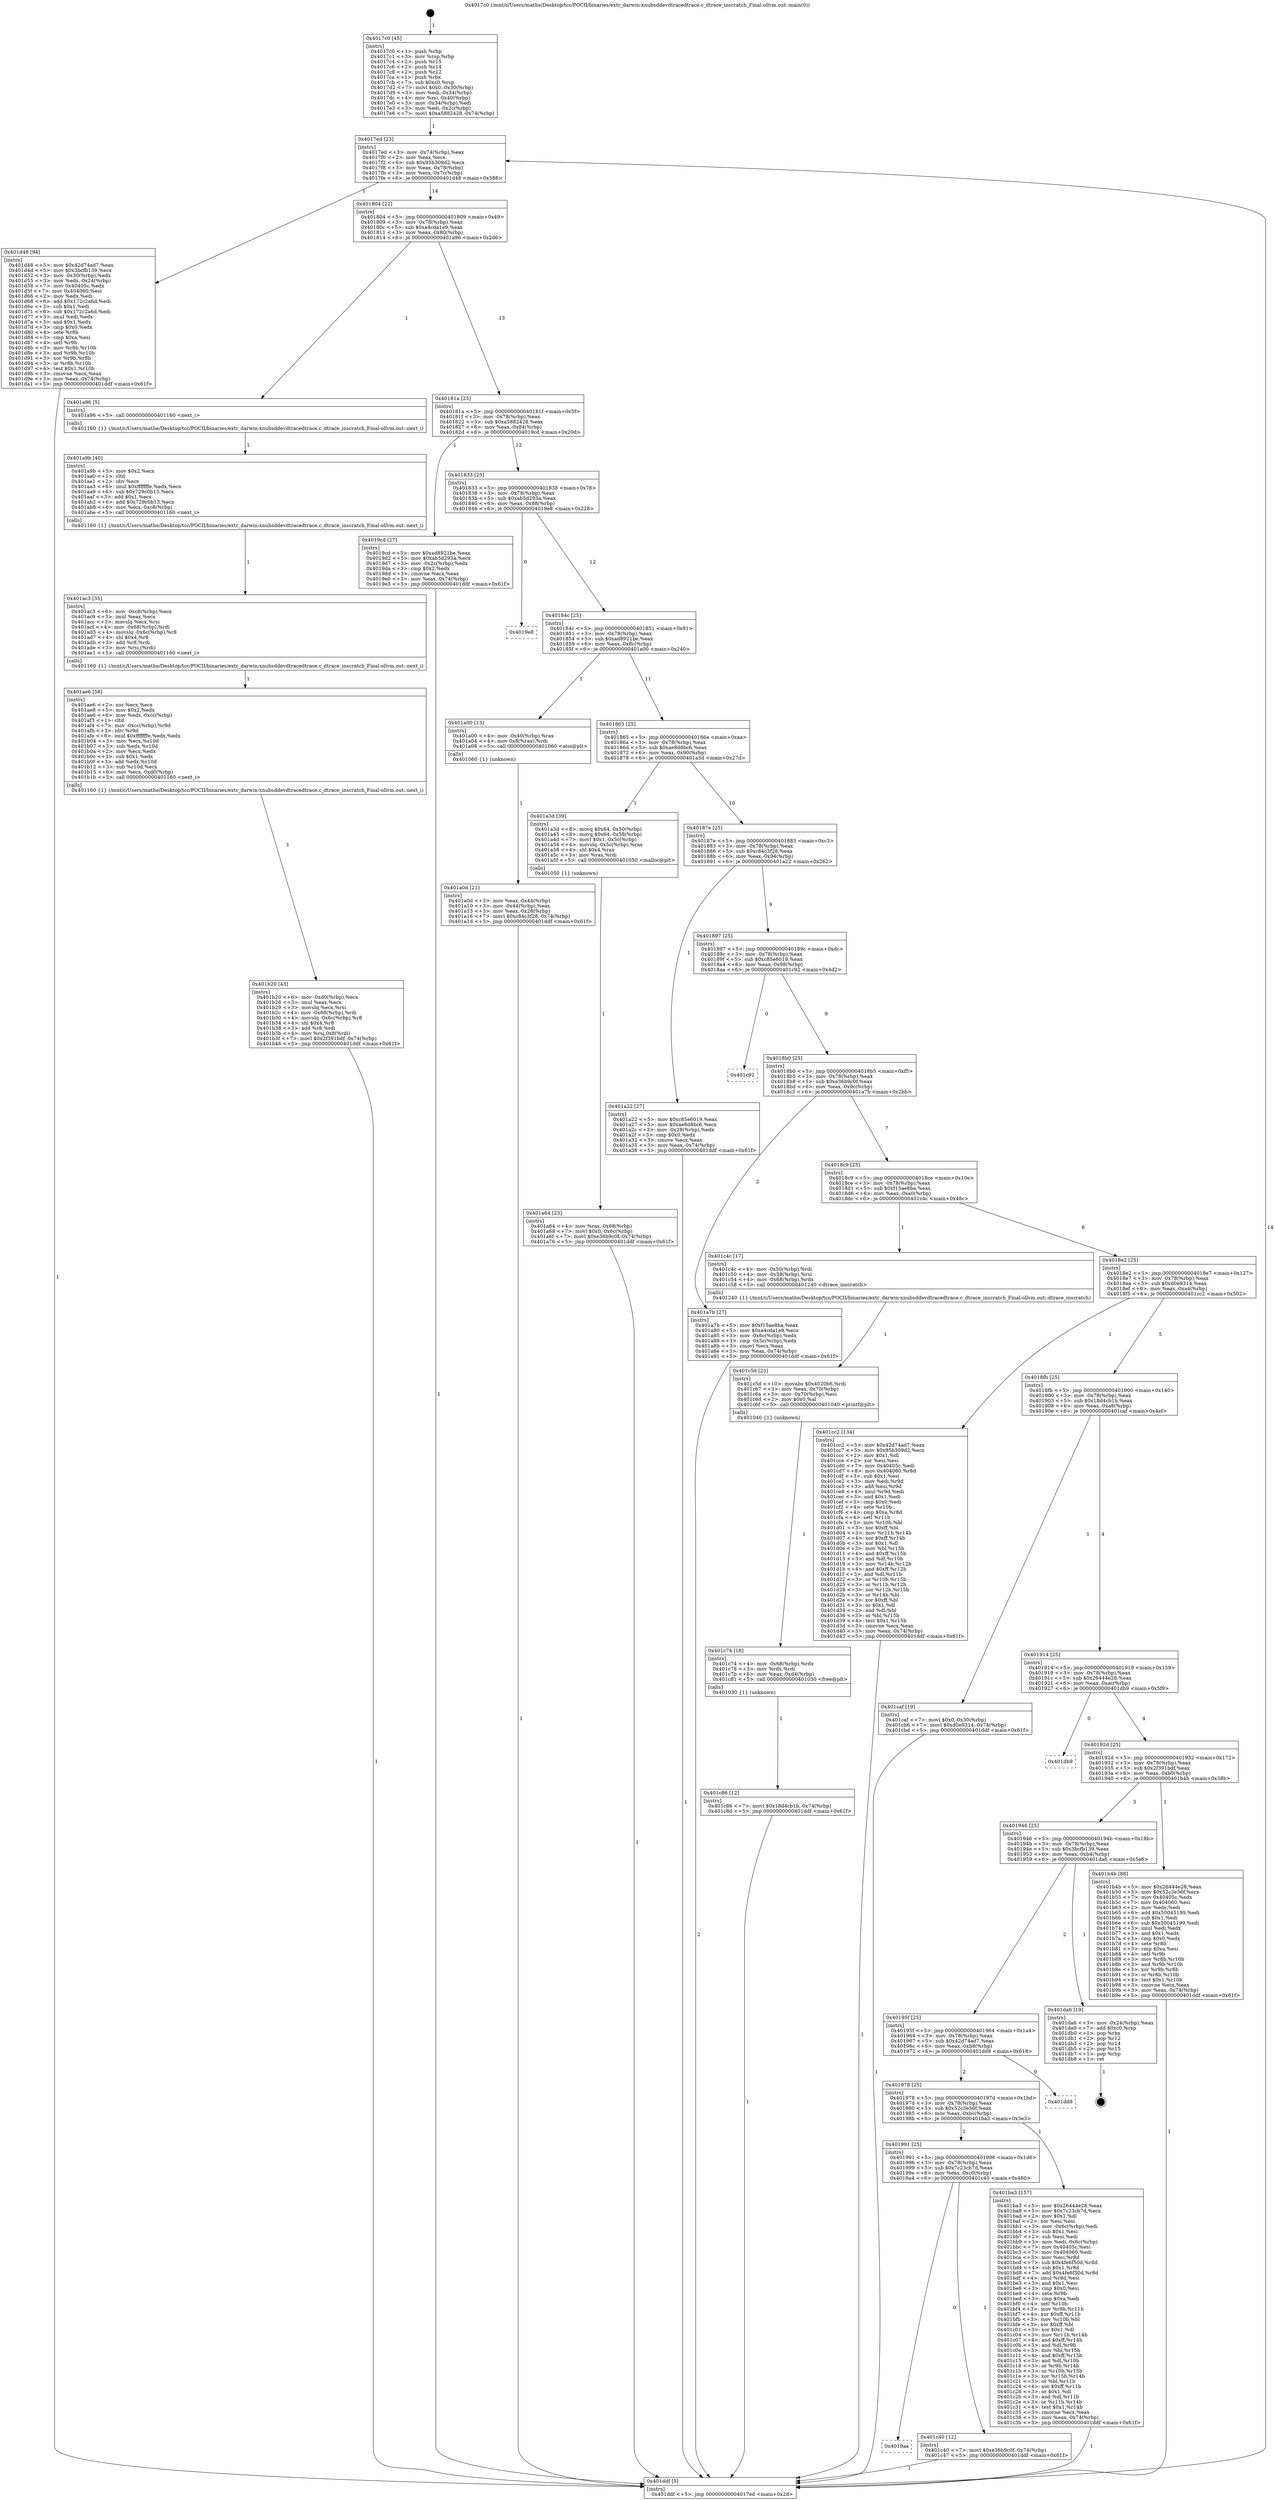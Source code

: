 digraph "0x4017c0" {
  label = "0x4017c0 (/mnt/c/Users/mathe/Desktop/tcc/POCII/binaries/extr_darwin-xnubsddevdtracedtrace.c_dtrace_inscratch_Final-ollvm.out::main(0))"
  labelloc = "t"
  node[shape=record]

  Entry [label="",width=0.3,height=0.3,shape=circle,fillcolor=black,style=filled]
  "0x4017ed" [label="{
     0x4017ed [23]\l
     | [instrs]\l
     &nbsp;&nbsp;0x4017ed \<+3\>: mov -0x74(%rbp),%eax\l
     &nbsp;&nbsp;0x4017f0 \<+2\>: mov %eax,%ecx\l
     &nbsp;&nbsp;0x4017f2 \<+6\>: sub $0x95b309d2,%ecx\l
     &nbsp;&nbsp;0x4017f8 \<+3\>: mov %eax,-0x78(%rbp)\l
     &nbsp;&nbsp;0x4017fb \<+3\>: mov %ecx,-0x7c(%rbp)\l
     &nbsp;&nbsp;0x4017fe \<+6\>: je 0000000000401d48 \<main+0x588\>\l
  }"]
  "0x401d48" [label="{
     0x401d48 [94]\l
     | [instrs]\l
     &nbsp;&nbsp;0x401d48 \<+5\>: mov $0x42d74ad7,%eax\l
     &nbsp;&nbsp;0x401d4d \<+5\>: mov $0x3bcfb139,%ecx\l
     &nbsp;&nbsp;0x401d52 \<+3\>: mov -0x30(%rbp),%edx\l
     &nbsp;&nbsp;0x401d55 \<+3\>: mov %edx,-0x24(%rbp)\l
     &nbsp;&nbsp;0x401d58 \<+7\>: mov 0x40405c,%edx\l
     &nbsp;&nbsp;0x401d5f \<+7\>: mov 0x404060,%esi\l
     &nbsp;&nbsp;0x401d66 \<+2\>: mov %edx,%edi\l
     &nbsp;&nbsp;0x401d68 \<+6\>: add $0x172c2a6d,%edi\l
     &nbsp;&nbsp;0x401d6e \<+3\>: sub $0x1,%edi\l
     &nbsp;&nbsp;0x401d71 \<+6\>: sub $0x172c2a6d,%edi\l
     &nbsp;&nbsp;0x401d77 \<+3\>: imul %edi,%edx\l
     &nbsp;&nbsp;0x401d7a \<+3\>: and $0x1,%edx\l
     &nbsp;&nbsp;0x401d7d \<+3\>: cmp $0x0,%edx\l
     &nbsp;&nbsp;0x401d80 \<+4\>: sete %r8b\l
     &nbsp;&nbsp;0x401d84 \<+3\>: cmp $0xa,%esi\l
     &nbsp;&nbsp;0x401d87 \<+4\>: setl %r9b\l
     &nbsp;&nbsp;0x401d8b \<+3\>: mov %r8b,%r10b\l
     &nbsp;&nbsp;0x401d8e \<+3\>: and %r9b,%r10b\l
     &nbsp;&nbsp;0x401d91 \<+3\>: xor %r9b,%r8b\l
     &nbsp;&nbsp;0x401d94 \<+3\>: or %r8b,%r10b\l
     &nbsp;&nbsp;0x401d97 \<+4\>: test $0x1,%r10b\l
     &nbsp;&nbsp;0x401d9b \<+3\>: cmovne %ecx,%eax\l
     &nbsp;&nbsp;0x401d9e \<+3\>: mov %eax,-0x74(%rbp)\l
     &nbsp;&nbsp;0x401da1 \<+5\>: jmp 0000000000401ddf \<main+0x61f\>\l
  }"]
  "0x401804" [label="{
     0x401804 [22]\l
     | [instrs]\l
     &nbsp;&nbsp;0x401804 \<+5\>: jmp 0000000000401809 \<main+0x49\>\l
     &nbsp;&nbsp;0x401809 \<+3\>: mov -0x78(%rbp),%eax\l
     &nbsp;&nbsp;0x40180c \<+5\>: sub $0xa4cda1e9,%eax\l
     &nbsp;&nbsp;0x401811 \<+3\>: mov %eax,-0x80(%rbp)\l
     &nbsp;&nbsp;0x401814 \<+6\>: je 0000000000401a96 \<main+0x2d6\>\l
  }"]
  Exit [label="",width=0.3,height=0.3,shape=circle,fillcolor=black,style=filled,peripheries=2]
  "0x401a96" [label="{
     0x401a96 [5]\l
     | [instrs]\l
     &nbsp;&nbsp;0x401a96 \<+5\>: call 0000000000401160 \<next_i\>\l
     | [calls]\l
     &nbsp;&nbsp;0x401160 \{1\} (/mnt/c/Users/mathe/Desktop/tcc/POCII/binaries/extr_darwin-xnubsddevdtracedtrace.c_dtrace_inscratch_Final-ollvm.out::next_i)\l
  }"]
  "0x40181a" [label="{
     0x40181a [25]\l
     | [instrs]\l
     &nbsp;&nbsp;0x40181a \<+5\>: jmp 000000000040181f \<main+0x5f\>\l
     &nbsp;&nbsp;0x40181f \<+3\>: mov -0x78(%rbp),%eax\l
     &nbsp;&nbsp;0x401822 \<+5\>: sub $0xa5882428,%eax\l
     &nbsp;&nbsp;0x401827 \<+6\>: mov %eax,-0x84(%rbp)\l
     &nbsp;&nbsp;0x40182d \<+6\>: je 00000000004019cd \<main+0x20d\>\l
  }"]
  "0x401c86" [label="{
     0x401c86 [12]\l
     | [instrs]\l
     &nbsp;&nbsp;0x401c86 \<+7\>: movl $0x18d4cb1b,-0x74(%rbp)\l
     &nbsp;&nbsp;0x401c8d \<+5\>: jmp 0000000000401ddf \<main+0x61f\>\l
  }"]
  "0x4019cd" [label="{
     0x4019cd [27]\l
     | [instrs]\l
     &nbsp;&nbsp;0x4019cd \<+5\>: mov $0xad8921be,%eax\l
     &nbsp;&nbsp;0x4019d2 \<+5\>: mov $0xab5d293a,%ecx\l
     &nbsp;&nbsp;0x4019d7 \<+3\>: mov -0x2c(%rbp),%edx\l
     &nbsp;&nbsp;0x4019da \<+3\>: cmp $0x2,%edx\l
     &nbsp;&nbsp;0x4019dd \<+3\>: cmovne %ecx,%eax\l
     &nbsp;&nbsp;0x4019e0 \<+3\>: mov %eax,-0x74(%rbp)\l
     &nbsp;&nbsp;0x4019e3 \<+5\>: jmp 0000000000401ddf \<main+0x61f\>\l
  }"]
  "0x401833" [label="{
     0x401833 [25]\l
     | [instrs]\l
     &nbsp;&nbsp;0x401833 \<+5\>: jmp 0000000000401838 \<main+0x78\>\l
     &nbsp;&nbsp;0x401838 \<+3\>: mov -0x78(%rbp),%eax\l
     &nbsp;&nbsp;0x40183b \<+5\>: sub $0xab5d293a,%eax\l
     &nbsp;&nbsp;0x401840 \<+6\>: mov %eax,-0x88(%rbp)\l
     &nbsp;&nbsp;0x401846 \<+6\>: je 00000000004019e8 \<main+0x228\>\l
  }"]
  "0x401ddf" [label="{
     0x401ddf [5]\l
     | [instrs]\l
     &nbsp;&nbsp;0x401ddf \<+5\>: jmp 00000000004017ed \<main+0x2d\>\l
  }"]
  "0x4017c0" [label="{
     0x4017c0 [45]\l
     | [instrs]\l
     &nbsp;&nbsp;0x4017c0 \<+1\>: push %rbp\l
     &nbsp;&nbsp;0x4017c1 \<+3\>: mov %rsp,%rbp\l
     &nbsp;&nbsp;0x4017c4 \<+2\>: push %r15\l
     &nbsp;&nbsp;0x4017c6 \<+2\>: push %r14\l
     &nbsp;&nbsp;0x4017c8 \<+2\>: push %r12\l
     &nbsp;&nbsp;0x4017ca \<+1\>: push %rbx\l
     &nbsp;&nbsp;0x4017cb \<+7\>: sub $0xc0,%rsp\l
     &nbsp;&nbsp;0x4017d2 \<+7\>: movl $0x0,-0x30(%rbp)\l
     &nbsp;&nbsp;0x4017d9 \<+3\>: mov %edi,-0x34(%rbp)\l
     &nbsp;&nbsp;0x4017dc \<+4\>: mov %rsi,-0x40(%rbp)\l
     &nbsp;&nbsp;0x4017e0 \<+3\>: mov -0x34(%rbp),%edi\l
     &nbsp;&nbsp;0x4017e3 \<+3\>: mov %edi,-0x2c(%rbp)\l
     &nbsp;&nbsp;0x4017e6 \<+7\>: movl $0xa5882428,-0x74(%rbp)\l
  }"]
  "0x401c74" [label="{
     0x401c74 [18]\l
     | [instrs]\l
     &nbsp;&nbsp;0x401c74 \<+4\>: mov -0x68(%rbp),%rdx\l
     &nbsp;&nbsp;0x401c78 \<+3\>: mov %rdx,%rdi\l
     &nbsp;&nbsp;0x401c7b \<+6\>: mov %eax,-0xd4(%rbp)\l
     &nbsp;&nbsp;0x401c81 \<+5\>: call 0000000000401030 \<free@plt\>\l
     | [calls]\l
     &nbsp;&nbsp;0x401030 \{1\} (unknown)\l
  }"]
  "0x4019e8" [label="{
     0x4019e8\l
  }", style=dashed]
  "0x40184c" [label="{
     0x40184c [25]\l
     | [instrs]\l
     &nbsp;&nbsp;0x40184c \<+5\>: jmp 0000000000401851 \<main+0x91\>\l
     &nbsp;&nbsp;0x401851 \<+3\>: mov -0x78(%rbp),%eax\l
     &nbsp;&nbsp;0x401854 \<+5\>: sub $0xad8921be,%eax\l
     &nbsp;&nbsp;0x401859 \<+6\>: mov %eax,-0x8c(%rbp)\l
     &nbsp;&nbsp;0x40185f \<+6\>: je 0000000000401a00 \<main+0x240\>\l
  }"]
  "0x401c5d" [label="{
     0x401c5d [23]\l
     | [instrs]\l
     &nbsp;&nbsp;0x401c5d \<+10\>: movabs $0x4020b6,%rdi\l
     &nbsp;&nbsp;0x401c67 \<+3\>: mov %eax,-0x70(%rbp)\l
     &nbsp;&nbsp;0x401c6a \<+3\>: mov -0x70(%rbp),%esi\l
     &nbsp;&nbsp;0x401c6d \<+2\>: mov $0x0,%al\l
     &nbsp;&nbsp;0x401c6f \<+5\>: call 0000000000401040 \<printf@plt\>\l
     | [calls]\l
     &nbsp;&nbsp;0x401040 \{1\} (unknown)\l
  }"]
  "0x401a00" [label="{
     0x401a00 [13]\l
     | [instrs]\l
     &nbsp;&nbsp;0x401a00 \<+4\>: mov -0x40(%rbp),%rax\l
     &nbsp;&nbsp;0x401a04 \<+4\>: mov 0x8(%rax),%rdi\l
     &nbsp;&nbsp;0x401a08 \<+5\>: call 0000000000401060 \<atoi@plt\>\l
     | [calls]\l
     &nbsp;&nbsp;0x401060 \{1\} (unknown)\l
  }"]
  "0x401865" [label="{
     0x401865 [25]\l
     | [instrs]\l
     &nbsp;&nbsp;0x401865 \<+5\>: jmp 000000000040186a \<main+0xaa\>\l
     &nbsp;&nbsp;0x40186a \<+3\>: mov -0x78(%rbp),%eax\l
     &nbsp;&nbsp;0x40186d \<+5\>: sub $0xae8d8bc6,%eax\l
     &nbsp;&nbsp;0x401872 \<+6\>: mov %eax,-0x90(%rbp)\l
     &nbsp;&nbsp;0x401878 \<+6\>: je 0000000000401a3d \<main+0x27d\>\l
  }"]
  "0x401a0d" [label="{
     0x401a0d [21]\l
     | [instrs]\l
     &nbsp;&nbsp;0x401a0d \<+3\>: mov %eax,-0x44(%rbp)\l
     &nbsp;&nbsp;0x401a10 \<+3\>: mov -0x44(%rbp),%eax\l
     &nbsp;&nbsp;0x401a13 \<+3\>: mov %eax,-0x28(%rbp)\l
     &nbsp;&nbsp;0x401a16 \<+7\>: movl $0xc84c3f28,-0x74(%rbp)\l
     &nbsp;&nbsp;0x401a1d \<+5\>: jmp 0000000000401ddf \<main+0x61f\>\l
  }"]
  "0x4019aa" [label="{
     0x4019aa\l
  }", style=dashed]
  "0x401a3d" [label="{
     0x401a3d [39]\l
     | [instrs]\l
     &nbsp;&nbsp;0x401a3d \<+8\>: movq $0x64,-0x50(%rbp)\l
     &nbsp;&nbsp;0x401a45 \<+8\>: movq $0x64,-0x58(%rbp)\l
     &nbsp;&nbsp;0x401a4d \<+7\>: movl $0x1,-0x5c(%rbp)\l
     &nbsp;&nbsp;0x401a54 \<+4\>: movslq -0x5c(%rbp),%rax\l
     &nbsp;&nbsp;0x401a58 \<+4\>: shl $0x4,%rax\l
     &nbsp;&nbsp;0x401a5c \<+3\>: mov %rax,%rdi\l
     &nbsp;&nbsp;0x401a5f \<+5\>: call 0000000000401050 \<malloc@plt\>\l
     | [calls]\l
     &nbsp;&nbsp;0x401050 \{1\} (unknown)\l
  }"]
  "0x40187e" [label="{
     0x40187e [25]\l
     | [instrs]\l
     &nbsp;&nbsp;0x40187e \<+5\>: jmp 0000000000401883 \<main+0xc3\>\l
     &nbsp;&nbsp;0x401883 \<+3\>: mov -0x78(%rbp),%eax\l
     &nbsp;&nbsp;0x401886 \<+5\>: sub $0xc84c3f28,%eax\l
     &nbsp;&nbsp;0x40188b \<+6\>: mov %eax,-0x94(%rbp)\l
     &nbsp;&nbsp;0x401891 \<+6\>: je 0000000000401a22 \<main+0x262\>\l
  }"]
  "0x401c40" [label="{
     0x401c40 [12]\l
     | [instrs]\l
     &nbsp;&nbsp;0x401c40 \<+7\>: movl $0xe36b9c0f,-0x74(%rbp)\l
     &nbsp;&nbsp;0x401c47 \<+5\>: jmp 0000000000401ddf \<main+0x61f\>\l
  }"]
  "0x401a22" [label="{
     0x401a22 [27]\l
     | [instrs]\l
     &nbsp;&nbsp;0x401a22 \<+5\>: mov $0xc85e6019,%eax\l
     &nbsp;&nbsp;0x401a27 \<+5\>: mov $0xae8d8bc6,%ecx\l
     &nbsp;&nbsp;0x401a2c \<+3\>: mov -0x28(%rbp),%edx\l
     &nbsp;&nbsp;0x401a2f \<+3\>: cmp $0x0,%edx\l
     &nbsp;&nbsp;0x401a32 \<+3\>: cmove %ecx,%eax\l
     &nbsp;&nbsp;0x401a35 \<+3\>: mov %eax,-0x74(%rbp)\l
     &nbsp;&nbsp;0x401a38 \<+5\>: jmp 0000000000401ddf \<main+0x61f\>\l
  }"]
  "0x401897" [label="{
     0x401897 [25]\l
     | [instrs]\l
     &nbsp;&nbsp;0x401897 \<+5\>: jmp 000000000040189c \<main+0xdc\>\l
     &nbsp;&nbsp;0x40189c \<+3\>: mov -0x78(%rbp),%eax\l
     &nbsp;&nbsp;0x40189f \<+5\>: sub $0xc85e6019,%eax\l
     &nbsp;&nbsp;0x4018a4 \<+6\>: mov %eax,-0x98(%rbp)\l
     &nbsp;&nbsp;0x4018aa \<+6\>: je 0000000000401c92 \<main+0x4d2\>\l
  }"]
  "0x401a64" [label="{
     0x401a64 [23]\l
     | [instrs]\l
     &nbsp;&nbsp;0x401a64 \<+4\>: mov %rax,-0x68(%rbp)\l
     &nbsp;&nbsp;0x401a68 \<+7\>: movl $0x0,-0x6c(%rbp)\l
     &nbsp;&nbsp;0x401a6f \<+7\>: movl $0xe36b9c0f,-0x74(%rbp)\l
     &nbsp;&nbsp;0x401a76 \<+5\>: jmp 0000000000401ddf \<main+0x61f\>\l
  }"]
  "0x401991" [label="{
     0x401991 [25]\l
     | [instrs]\l
     &nbsp;&nbsp;0x401991 \<+5\>: jmp 0000000000401996 \<main+0x1d6\>\l
     &nbsp;&nbsp;0x401996 \<+3\>: mov -0x78(%rbp),%eax\l
     &nbsp;&nbsp;0x401999 \<+5\>: sub $0x7c23cb7d,%eax\l
     &nbsp;&nbsp;0x40199e \<+6\>: mov %eax,-0xc0(%rbp)\l
     &nbsp;&nbsp;0x4019a4 \<+6\>: je 0000000000401c40 \<main+0x480\>\l
  }"]
  "0x401c92" [label="{
     0x401c92\l
  }", style=dashed]
  "0x4018b0" [label="{
     0x4018b0 [25]\l
     | [instrs]\l
     &nbsp;&nbsp;0x4018b0 \<+5\>: jmp 00000000004018b5 \<main+0xf5\>\l
     &nbsp;&nbsp;0x4018b5 \<+3\>: mov -0x78(%rbp),%eax\l
     &nbsp;&nbsp;0x4018b8 \<+5\>: sub $0xe36b9c0f,%eax\l
     &nbsp;&nbsp;0x4018bd \<+6\>: mov %eax,-0x9c(%rbp)\l
     &nbsp;&nbsp;0x4018c3 \<+6\>: je 0000000000401a7b \<main+0x2bb\>\l
  }"]
  "0x401ba3" [label="{
     0x401ba3 [157]\l
     | [instrs]\l
     &nbsp;&nbsp;0x401ba3 \<+5\>: mov $0x26444e28,%eax\l
     &nbsp;&nbsp;0x401ba8 \<+5\>: mov $0x7c23cb7d,%ecx\l
     &nbsp;&nbsp;0x401bad \<+2\>: mov $0x1,%dl\l
     &nbsp;&nbsp;0x401baf \<+2\>: xor %esi,%esi\l
     &nbsp;&nbsp;0x401bb1 \<+3\>: mov -0x6c(%rbp),%edi\l
     &nbsp;&nbsp;0x401bb4 \<+3\>: sub $0x1,%esi\l
     &nbsp;&nbsp;0x401bb7 \<+2\>: sub %esi,%edi\l
     &nbsp;&nbsp;0x401bb9 \<+3\>: mov %edi,-0x6c(%rbp)\l
     &nbsp;&nbsp;0x401bbc \<+7\>: mov 0x40405c,%esi\l
     &nbsp;&nbsp;0x401bc3 \<+7\>: mov 0x404060,%edi\l
     &nbsp;&nbsp;0x401bca \<+3\>: mov %esi,%r8d\l
     &nbsp;&nbsp;0x401bcd \<+7\>: sub $0x4fe6f50d,%r8d\l
     &nbsp;&nbsp;0x401bd4 \<+4\>: sub $0x1,%r8d\l
     &nbsp;&nbsp;0x401bd8 \<+7\>: add $0x4fe6f50d,%r8d\l
     &nbsp;&nbsp;0x401bdf \<+4\>: imul %r8d,%esi\l
     &nbsp;&nbsp;0x401be3 \<+3\>: and $0x1,%esi\l
     &nbsp;&nbsp;0x401be6 \<+3\>: cmp $0x0,%esi\l
     &nbsp;&nbsp;0x401be9 \<+4\>: sete %r9b\l
     &nbsp;&nbsp;0x401bed \<+3\>: cmp $0xa,%edi\l
     &nbsp;&nbsp;0x401bf0 \<+4\>: setl %r10b\l
     &nbsp;&nbsp;0x401bf4 \<+3\>: mov %r9b,%r11b\l
     &nbsp;&nbsp;0x401bf7 \<+4\>: xor $0xff,%r11b\l
     &nbsp;&nbsp;0x401bfb \<+3\>: mov %r10b,%bl\l
     &nbsp;&nbsp;0x401bfe \<+3\>: xor $0xff,%bl\l
     &nbsp;&nbsp;0x401c01 \<+3\>: xor $0x1,%dl\l
     &nbsp;&nbsp;0x401c04 \<+3\>: mov %r11b,%r14b\l
     &nbsp;&nbsp;0x401c07 \<+4\>: and $0xff,%r14b\l
     &nbsp;&nbsp;0x401c0b \<+3\>: and %dl,%r9b\l
     &nbsp;&nbsp;0x401c0e \<+3\>: mov %bl,%r15b\l
     &nbsp;&nbsp;0x401c11 \<+4\>: and $0xff,%r15b\l
     &nbsp;&nbsp;0x401c15 \<+3\>: and %dl,%r10b\l
     &nbsp;&nbsp;0x401c18 \<+3\>: or %r9b,%r14b\l
     &nbsp;&nbsp;0x401c1b \<+3\>: or %r10b,%r15b\l
     &nbsp;&nbsp;0x401c1e \<+3\>: xor %r15b,%r14b\l
     &nbsp;&nbsp;0x401c21 \<+3\>: or %bl,%r11b\l
     &nbsp;&nbsp;0x401c24 \<+4\>: xor $0xff,%r11b\l
     &nbsp;&nbsp;0x401c28 \<+3\>: or $0x1,%dl\l
     &nbsp;&nbsp;0x401c2b \<+3\>: and %dl,%r11b\l
     &nbsp;&nbsp;0x401c2e \<+3\>: or %r11b,%r14b\l
     &nbsp;&nbsp;0x401c31 \<+4\>: test $0x1,%r14b\l
     &nbsp;&nbsp;0x401c35 \<+3\>: cmovne %ecx,%eax\l
     &nbsp;&nbsp;0x401c38 \<+3\>: mov %eax,-0x74(%rbp)\l
     &nbsp;&nbsp;0x401c3b \<+5\>: jmp 0000000000401ddf \<main+0x61f\>\l
  }"]
  "0x401a7b" [label="{
     0x401a7b [27]\l
     | [instrs]\l
     &nbsp;&nbsp;0x401a7b \<+5\>: mov $0xf15ae8ba,%eax\l
     &nbsp;&nbsp;0x401a80 \<+5\>: mov $0xa4cda1e9,%ecx\l
     &nbsp;&nbsp;0x401a85 \<+3\>: mov -0x6c(%rbp),%edx\l
     &nbsp;&nbsp;0x401a88 \<+3\>: cmp -0x5c(%rbp),%edx\l
     &nbsp;&nbsp;0x401a8b \<+3\>: cmovl %ecx,%eax\l
     &nbsp;&nbsp;0x401a8e \<+3\>: mov %eax,-0x74(%rbp)\l
     &nbsp;&nbsp;0x401a91 \<+5\>: jmp 0000000000401ddf \<main+0x61f\>\l
  }"]
  "0x4018c9" [label="{
     0x4018c9 [25]\l
     | [instrs]\l
     &nbsp;&nbsp;0x4018c9 \<+5\>: jmp 00000000004018ce \<main+0x10e\>\l
     &nbsp;&nbsp;0x4018ce \<+3\>: mov -0x78(%rbp),%eax\l
     &nbsp;&nbsp;0x4018d1 \<+5\>: sub $0xf15ae8ba,%eax\l
     &nbsp;&nbsp;0x4018d6 \<+6\>: mov %eax,-0xa0(%rbp)\l
     &nbsp;&nbsp;0x4018dc \<+6\>: je 0000000000401c4c \<main+0x48c\>\l
  }"]
  "0x401a9b" [label="{
     0x401a9b [40]\l
     | [instrs]\l
     &nbsp;&nbsp;0x401a9b \<+5\>: mov $0x2,%ecx\l
     &nbsp;&nbsp;0x401aa0 \<+1\>: cltd\l
     &nbsp;&nbsp;0x401aa1 \<+2\>: idiv %ecx\l
     &nbsp;&nbsp;0x401aa3 \<+6\>: imul $0xfffffffe,%edx,%ecx\l
     &nbsp;&nbsp;0x401aa9 \<+6\>: sub $0x729c0b13,%ecx\l
     &nbsp;&nbsp;0x401aaf \<+3\>: add $0x1,%ecx\l
     &nbsp;&nbsp;0x401ab2 \<+6\>: add $0x729c0b13,%ecx\l
     &nbsp;&nbsp;0x401ab8 \<+6\>: mov %ecx,-0xc8(%rbp)\l
     &nbsp;&nbsp;0x401abe \<+5\>: call 0000000000401160 \<next_i\>\l
     | [calls]\l
     &nbsp;&nbsp;0x401160 \{1\} (/mnt/c/Users/mathe/Desktop/tcc/POCII/binaries/extr_darwin-xnubsddevdtracedtrace.c_dtrace_inscratch_Final-ollvm.out::next_i)\l
  }"]
  "0x401ac3" [label="{
     0x401ac3 [35]\l
     | [instrs]\l
     &nbsp;&nbsp;0x401ac3 \<+6\>: mov -0xc8(%rbp),%ecx\l
     &nbsp;&nbsp;0x401ac9 \<+3\>: imul %eax,%ecx\l
     &nbsp;&nbsp;0x401acc \<+3\>: movslq %ecx,%rsi\l
     &nbsp;&nbsp;0x401acf \<+4\>: mov -0x68(%rbp),%rdi\l
     &nbsp;&nbsp;0x401ad3 \<+4\>: movslq -0x6c(%rbp),%r8\l
     &nbsp;&nbsp;0x401ad7 \<+4\>: shl $0x4,%r8\l
     &nbsp;&nbsp;0x401adb \<+3\>: add %r8,%rdi\l
     &nbsp;&nbsp;0x401ade \<+3\>: mov %rsi,(%rdi)\l
     &nbsp;&nbsp;0x401ae1 \<+5\>: call 0000000000401160 \<next_i\>\l
     | [calls]\l
     &nbsp;&nbsp;0x401160 \{1\} (/mnt/c/Users/mathe/Desktop/tcc/POCII/binaries/extr_darwin-xnubsddevdtracedtrace.c_dtrace_inscratch_Final-ollvm.out::next_i)\l
  }"]
  "0x401ae6" [label="{
     0x401ae6 [58]\l
     | [instrs]\l
     &nbsp;&nbsp;0x401ae6 \<+2\>: xor %ecx,%ecx\l
     &nbsp;&nbsp;0x401ae8 \<+5\>: mov $0x2,%edx\l
     &nbsp;&nbsp;0x401aed \<+6\>: mov %edx,-0xcc(%rbp)\l
     &nbsp;&nbsp;0x401af3 \<+1\>: cltd\l
     &nbsp;&nbsp;0x401af4 \<+7\>: mov -0xcc(%rbp),%r9d\l
     &nbsp;&nbsp;0x401afb \<+3\>: idiv %r9d\l
     &nbsp;&nbsp;0x401afe \<+6\>: imul $0xfffffffe,%edx,%edx\l
     &nbsp;&nbsp;0x401b04 \<+3\>: mov %ecx,%r10d\l
     &nbsp;&nbsp;0x401b07 \<+3\>: sub %edx,%r10d\l
     &nbsp;&nbsp;0x401b0a \<+2\>: mov %ecx,%edx\l
     &nbsp;&nbsp;0x401b0c \<+3\>: sub $0x1,%edx\l
     &nbsp;&nbsp;0x401b0f \<+3\>: add %edx,%r10d\l
     &nbsp;&nbsp;0x401b12 \<+3\>: sub %r10d,%ecx\l
     &nbsp;&nbsp;0x401b15 \<+6\>: mov %ecx,-0xd0(%rbp)\l
     &nbsp;&nbsp;0x401b1b \<+5\>: call 0000000000401160 \<next_i\>\l
     | [calls]\l
     &nbsp;&nbsp;0x401160 \{1\} (/mnt/c/Users/mathe/Desktop/tcc/POCII/binaries/extr_darwin-xnubsddevdtracedtrace.c_dtrace_inscratch_Final-ollvm.out::next_i)\l
  }"]
  "0x401b20" [label="{
     0x401b20 [43]\l
     | [instrs]\l
     &nbsp;&nbsp;0x401b20 \<+6\>: mov -0xd0(%rbp),%ecx\l
     &nbsp;&nbsp;0x401b26 \<+3\>: imul %eax,%ecx\l
     &nbsp;&nbsp;0x401b29 \<+3\>: movslq %ecx,%rsi\l
     &nbsp;&nbsp;0x401b2c \<+4\>: mov -0x68(%rbp),%rdi\l
     &nbsp;&nbsp;0x401b30 \<+4\>: movslq -0x6c(%rbp),%r8\l
     &nbsp;&nbsp;0x401b34 \<+4\>: shl $0x4,%r8\l
     &nbsp;&nbsp;0x401b38 \<+3\>: add %r8,%rdi\l
     &nbsp;&nbsp;0x401b3b \<+4\>: mov %rsi,0x8(%rdi)\l
     &nbsp;&nbsp;0x401b3f \<+7\>: movl $0x2f391bdf,-0x74(%rbp)\l
     &nbsp;&nbsp;0x401b46 \<+5\>: jmp 0000000000401ddf \<main+0x61f\>\l
  }"]
  "0x401978" [label="{
     0x401978 [25]\l
     | [instrs]\l
     &nbsp;&nbsp;0x401978 \<+5\>: jmp 000000000040197d \<main+0x1bd\>\l
     &nbsp;&nbsp;0x40197d \<+3\>: mov -0x78(%rbp),%eax\l
     &nbsp;&nbsp;0x401980 \<+5\>: sub $0x52c3e36f,%eax\l
     &nbsp;&nbsp;0x401985 \<+6\>: mov %eax,-0xbc(%rbp)\l
     &nbsp;&nbsp;0x40198b \<+6\>: je 0000000000401ba3 \<main+0x3e3\>\l
  }"]
  "0x401c4c" [label="{
     0x401c4c [17]\l
     | [instrs]\l
     &nbsp;&nbsp;0x401c4c \<+4\>: mov -0x50(%rbp),%rdi\l
     &nbsp;&nbsp;0x401c50 \<+4\>: mov -0x58(%rbp),%rsi\l
     &nbsp;&nbsp;0x401c54 \<+4\>: mov -0x68(%rbp),%rdx\l
     &nbsp;&nbsp;0x401c58 \<+5\>: call 0000000000401240 \<dtrace_inscratch\>\l
     | [calls]\l
     &nbsp;&nbsp;0x401240 \{1\} (/mnt/c/Users/mathe/Desktop/tcc/POCII/binaries/extr_darwin-xnubsddevdtracedtrace.c_dtrace_inscratch_Final-ollvm.out::dtrace_inscratch)\l
  }"]
  "0x4018e2" [label="{
     0x4018e2 [25]\l
     | [instrs]\l
     &nbsp;&nbsp;0x4018e2 \<+5\>: jmp 00000000004018e7 \<main+0x127\>\l
     &nbsp;&nbsp;0x4018e7 \<+3\>: mov -0x78(%rbp),%eax\l
     &nbsp;&nbsp;0x4018ea \<+5\>: sub $0xd0e9314,%eax\l
     &nbsp;&nbsp;0x4018ef \<+6\>: mov %eax,-0xa4(%rbp)\l
     &nbsp;&nbsp;0x4018f5 \<+6\>: je 0000000000401cc2 \<main+0x502\>\l
  }"]
  "0x401dd8" [label="{
     0x401dd8\l
  }", style=dashed]
  "0x401cc2" [label="{
     0x401cc2 [134]\l
     | [instrs]\l
     &nbsp;&nbsp;0x401cc2 \<+5\>: mov $0x42d74ad7,%eax\l
     &nbsp;&nbsp;0x401cc7 \<+5\>: mov $0x95b309d2,%ecx\l
     &nbsp;&nbsp;0x401ccc \<+2\>: mov $0x1,%dl\l
     &nbsp;&nbsp;0x401cce \<+2\>: xor %esi,%esi\l
     &nbsp;&nbsp;0x401cd0 \<+7\>: mov 0x40405c,%edi\l
     &nbsp;&nbsp;0x401cd7 \<+8\>: mov 0x404060,%r8d\l
     &nbsp;&nbsp;0x401cdf \<+3\>: sub $0x1,%esi\l
     &nbsp;&nbsp;0x401ce2 \<+3\>: mov %edi,%r9d\l
     &nbsp;&nbsp;0x401ce5 \<+3\>: add %esi,%r9d\l
     &nbsp;&nbsp;0x401ce8 \<+4\>: imul %r9d,%edi\l
     &nbsp;&nbsp;0x401cec \<+3\>: and $0x1,%edi\l
     &nbsp;&nbsp;0x401cef \<+3\>: cmp $0x0,%edi\l
     &nbsp;&nbsp;0x401cf2 \<+4\>: sete %r10b\l
     &nbsp;&nbsp;0x401cf6 \<+4\>: cmp $0xa,%r8d\l
     &nbsp;&nbsp;0x401cfa \<+4\>: setl %r11b\l
     &nbsp;&nbsp;0x401cfe \<+3\>: mov %r10b,%bl\l
     &nbsp;&nbsp;0x401d01 \<+3\>: xor $0xff,%bl\l
     &nbsp;&nbsp;0x401d04 \<+3\>: mov %r11b,%r14b\l
     &nbsp;&nbsp;0x401d07 \<+4\>: xor $0xff,%r14b\l
     &nbsp;&nbsp;0x401d0b \<+3\>: xor $0x1,%dl\l
     &nbsp;&nbsp;0x401d0e \<+3\>: mov %bl,%r15b\l
     &nbsp;&nbsp;0x401d11 \<+4\>: and $0xff,%r15b\l
     &nbsp;&nbsp;0x401d15 \<+3\>: and %dl,%r10b\l
     &nbsp;&nbsp;0x401d18 \<+3\>: mov %r14b,%r12b\l
     &nbsp;&nbsp;0x401d1b \<+4\>: and $0xff,%r12b\l
     &nbsp;&nbsp;0x401d1f \<+3\>: and %dl,%r11b\l
     &nbsp;&nbsp;0x401d22 \<+3\>: or %r10b,%r15b\l
     &nbsp;&nbsp;0x401d25 \<+3\>: or %r11b,%r12b\l
     &nbsp;&nbsp;0x401d28 \<+3\>: xor %r12b,%r15b\l
     &nbsp;&nbsp;0x401d2b \<+3\>: or %r14b,%bl\l
     &nbsp;&nbsp;0x401d2e \<+3\>: xor $0xff,%bl\l
     &nbsp;&nbsp;0x401d31 \<+3\>: or $0x1,%dl\l
     &nbsp;&nbsp;0x401d34 \<+2\>: and %dl,%bl\l
     &nbsp;&nbsp;0x401d36 \<+3\>: or %bl,%r15b\l
     &nbsp;&nbsp;0x401d39 \<+4\>: test $0x1,%r15b\l
     &nbsp;&nbsp;0x401d3d \<+3\>: cmovne %ecx,%eax\l
     &nbsp;&nbsp;0x401d40 \<+3\>: mov %eax,-0x74(%rbp)\l
     &nbsp;&nbsp;0x401d43 \<+5\>: jmp 0000000000401ddf \<main+0x61f\>\l
  }"]
  "0x4018fb" [label="{
     0x4018fb [25]\l
     | [instrs]\l
     &nbsp;&nbsp;0x4018fb \<+5\>: jmp 0000000000401900 \<main+0x140\>\l
     &nbsp;&nbsp;0x401900 \<+3\>: mov -0x78(%rbp),%eax\l
     &nbsp;&nbsp;0x401903 \<+5\>: sub $0x18d4cb1b,%eax\l
     &nbsp;&nbsp;0x401908 \<+6\>: mov %eax,-0xa8(%rbp)\l
     &nbsp;&nbsp;0x40190e \<+6\>: je 0000000000401caf \<main+0x4ef\>\l
  }"]
  "0x40195f" [label="{
     0x40195f [25]\l
     | [instrs]\l
     &nbsp;&nbsp;0x40195f \<+5\>: jmp 0000000000401964 \<main+0x1a4\>\l
     &nbsp;&nbsp;0x401964 \<+3\>: mov -0x78(%rbp),%eax\l
     &nbsp;&nbsp;0x401967 \<+5\>: sub $0x42d74ad7,%eax\l
     &nbsp;&nbsp;0x40196c \<+6\>: mov %eax,-0xb8(%rbp)\l
     &nbsp;&nbsp;0x401972 \<+6\>: je 0000000000401dd8 \<main+0x618\>\l
  }"]
  "0x401caf" [label="{
     0x401caf [19]\l
     | [instrs]\l
     &nbsp;&nbsp;0x401caf \<+7\>: movl $0x0,-0x30(%rbp)\l
     &nbsp;&nbsp;0x401cb6 \<+7\>: movl $0xd0e9314,-0x74(%rbp)\l
     &nbsp;&nbsp;0x401cbd \<+5\>: jmp 0000000000401ddf \<main+0x61f\>\l
  }"]
  "0x401914" [label="{
     0x401914 [25]\l
     | [instrs]\l
     &nbsp;&nbsp;0x401914 \<+5\>: jmp 0000000000401919 \<main+0x159\>\l
     &nbsp;&nbsp;0x401919 \<+3\>: mov -0x78(%rbp),%eax\l
     &nbsp;&nbsp;0x40191c \<+5\>: sub $0x26444e28,%eax\l
     &nbsp;&nbsp;0x401921 \<+6\>: mov %eax,-0xac(%rbp)\l
     &nbsp;&nbsp;0x401927 \<+6\>: je 0000000000401db9 \<main+0x5f9\>\l
  }"]
  "0x401da6" [label="{
     0x401da6 [19]\l
     | [instrs]\l
     &nbsp;&nbsp;0x401da6 \<+3\>: mov -0x24(%rbp),%eax\l
     &nbsp;&nbsp;0x401da9 \<+7\>: add $0xc0,%rsp\l
     &nbsp;&nbsp;0x401db0 \<+1\>: pop %rbx\l
     &nbsp;&nbsp;0x401db1 \<+2\>: pop %r12\l
     &nbsp;&nbsp;0x401db3 \<+2\>: pop %r14\l
     &nbsp;&nbsp;0x401db5 \<+2\>: pop %r15\l
     &nbsp;&nbsp;0x401db7 \<+1\>: pop %rbp\l
     &nbsp;&nbsp;0x401db8 \<+1\>: ret\l
  }"]
  "0x401db9" [label="{
     0x401db9\l
  }", style=dashed]
  "0x40192d" [label="{
     0x40192d [25]\l
     | [instrs]\l
     &nbsp;&nbsp;0x40192d \<+5\>: jmp 0000000000401932 \<main+0x172\>\l
     &nbsp;&nbsp;0x401932 \<+3\>: mov -0x78(%rbp),%eax\l
     &nbsp;&nbsp;0x401935 \<+5\>: sub $0x2f391bdf,%eax\l
     &nbsp;&nbsp;0x40193a \<+6\>: mov %eax,-0xb0(%rbp)\l
     &nbsp;&nbsp;0x401940 \<+6\>: je 0000000000401b4b \<main+0x38b\>\l
  }"]
  "0x401946" [label="{
     0x401946 [25]\l
     | [instrs]\l
     &nbsp;&nbsp;0x401946 \<+5\>: jmp 000000000040194b \<main+0x18b\>\l
     &nbsp;&nbsp;0x40194b \<+3\>: mov -0x78(%rbp),%eax\l
     &nbsp;&nbsp;0x40194e \<+5\>: sub $0x3bcfb139,%eax\l
     &nbsp;&nbsp;0x401953 \<+6\>: mov %eax,-0xb4(%rbp)\l
     &nbsp;&nbsp;0x401959 \<+6\>: je 0000000000401da6 \<main+0x5e6\>\l
  }"]
  "0x401b4b" [label="{
     0x401b4b [88]\l
     | [instrs]\l
     &nbsp;&nbsp;0x401b4b \<+5\>: mov $0x26444e28,%eax\l
     &nbsp;&nbsp;0x401b50 \<+5\>: mov $0x52c3e36f,%ecx\l
     &nbsp;&nbsp;0x401b55 \<+7\>: mov 0x40405c,%edx\l
     &nbsp;&nbsp;0x401b5c \<+7\>: mov 0x404060,%esi\l
     &nbsp;&nbsp;0x401b63 \<+2\>: mov %edx,%edi\l
     &nbsp;&nbsp;0x401b65 \<+6\>: add $0x50045199,%edi\l
     &nbsp;&nbsp;0x401b6b \<+3\>: sub $0x1,%edi\l
     &nbsp;&nbsp;0x401b6e \<+6\>: sub $0x50045199,%edi\l
     &nbsp;&nbsp;0x401b74 \<+3\>: imul %edi,%edx\l
     &nbsp;&nbsp;0x401b77 \<+3\>: and $0x1,%edx\l
     &nbsp;&nbsp;0x401b7a \<+3\>: cmp $0x0,%edx\l
     &nbsp;&nbsp;0x401b7d \<+4\>: sete %r8b\l
     &nbsp;&nbsp;0x401b81 \<+3\>: cmp $0xa,%esi\l
     &nbsp;&nbsp;0x401b84 \<+4\>: setl %r9b\l
     &nbsp;&nbsp;0x401b88 \<+3\>: mov %r8b,%r10b\l
     &nbsp;&nbsp;0x401b8b \<+3\>: and %r9b,%r10b\l
     &nbsp;&nbsp;0x401b8e \<+3\>: xor %r9b,%r8b\l
     &nbsp;&nbsp;0x401b91 \<+3\>: or %r8b,%r10b\l
     &nbsp;&nbsp;0x401b94 \<+4\>: test $0x1,%r10b\l
     &nbsp;&nbsp;0x401b98 \<+3\>: cmovne %ecx,%eax\l
     &nbsp;&nbsp;0x401b9b \<+3\>: mov %eax,-0x74(%rbp)\l
     &nbsp;&nbsp;0x401b9e \<+5\>: jmp 0000000000401ddf \<main+0x61f\>\l
  }"]
  Entry -> "0x4017c0" [label=" 1"]
  "0x4017ed" -> "0x401d48" [label=" 1"]
  "0x4017ed" -> "0x401804" [label=" 14"]
  "0x401da6" -> Exit [label=" 1"]
  "0x401804" -> "0x401a96" [label=" 1"]
  "0x401804" -> "0x40181a" [label=" 13"]
  "0x401d48" -> "0x401ddf" [label=" 1"]
  "0x40181a" -> "0x4019cd" [label=" 1"]
  "0x40181a" -> "0x401833" [label=" 12"]
  "0x4019cd" -> "0x401ddf" [label=" 1"]
  "0x4017c0" -> "0x4017ed" [label=" 1"]
  "0x401ddf" -> "0x4017ed" [label=" 14"]
  "0x401cc2" -> "0x401ddf" [label=" 1"]
  "0x401833" -> "0x4019e8" [label=" 0"]
  "0x401833" -> "0x40184c" [label=" 12"]
  "0x401caf" -> "0x401ddf" [label=" 1"]
  "0x40184c" -> "0x401a00" [label=" 1"]
  "0x40184c" -> "0x401865" [label=" 11"]
  "0x401a00" -> "0x401a0d" [label=" 1"]
  "0x401a0d" -> "0x401ddf" [label=" 1"]
  "0x401c86" -> "0x401ddf" [label=" 1"]
  "0x401865" -> "0x401a3d" [label=" 1"]
  "0x401865" -> "0x40187e" [label=" 10"]
  "0x401c74" -> "0x401c86" [label=" 1"]
  "0x40187e" -> "0x401a22" [label=" 1"]
  "0x40187e" -> "0x401897" [label=" 9"]
  "0x401a22" -> "0x401ddf" [label=" 1"]
  "0x401a3d" -> "0x401a64" [label=" 1"]
  "0x401a64" -> "0x401ddf" [label=" 1"]
  "0x401c5d" -> "0x401c74" [label=" 1"]
  "0x401897" -> "0x401c92" [label=" 0"]
  "0x401897" -> "0x4018b0" [label=" 9"]
  "0x401c40" -> "0x401ddf" [label=" 1"]
  "0x4018b0" -> "0x401a7b" [label=" 2"]
  "0x4018b0" -> "0x4018c9" [label=" 7"]
  "0x401a7b" -> "0x401ddf" [label=" 2"]
  "0x401a96" -> "0x401a9b" [label=" 1"]
  "0x401a9b" -> "0x401ac3" [label=" 1"]
  "0x401ac3" -> "0x401ae6" [label=" 1"]
  "0x401ae6" -> "0x401b20" [label=" 1"]
  "0x401b20" -> "0x401ddf" [label=" 1"]
  "0x401991" -> "0x4019aa" [label=" 0"]
  "0x4018c9" -> "0x401c4c" [label=" 1"]
  "0x4018c9" -> "0x4018e2" [label=" 6"]
  "0x401c4c" -> "0x401c5d" [label=" 1"]
  "0x4018e2" -> "0x401cc2" [label=" 1"]
  "0x4018e2" -> "0x4018fb" [label=" 5"]
  "0x401ba3" -> "0x401ddf" [label=" 1"]
  "0x4018fb" -> "0x401caf" [label=" 1"]
  "0x4018fb" -> "0x401914" [label=" 4"]
  "0x401978" -> "0x401ba3" [label=" 1"]
  "0x401914" -> "0x401db9" [label=" 0"]
  "0x401914" -> "0x40192d" [label=" 4"]
  "0x401991" -> "0x401c40" [label=" 1"]
  "0x40192d" -> "0x401b4b" [label=" 1"]
  "0x40192d" -> "0x401946" [label=" 3"]
  "0x401b4b" -> "0x401ddf" [label=" 1"]
  "0x40195f" -> "0x401978" [label=" 2"]
  "0x401946" -> "0x401da6" [label=" 1"]
  "0x401946" -> "0x40195f" [label=" 2"]
  "0x401978" -> "0x401991" [label=" 1"]
  "0x40195f" -> "0x401dd8" [label=" 0"]
}
